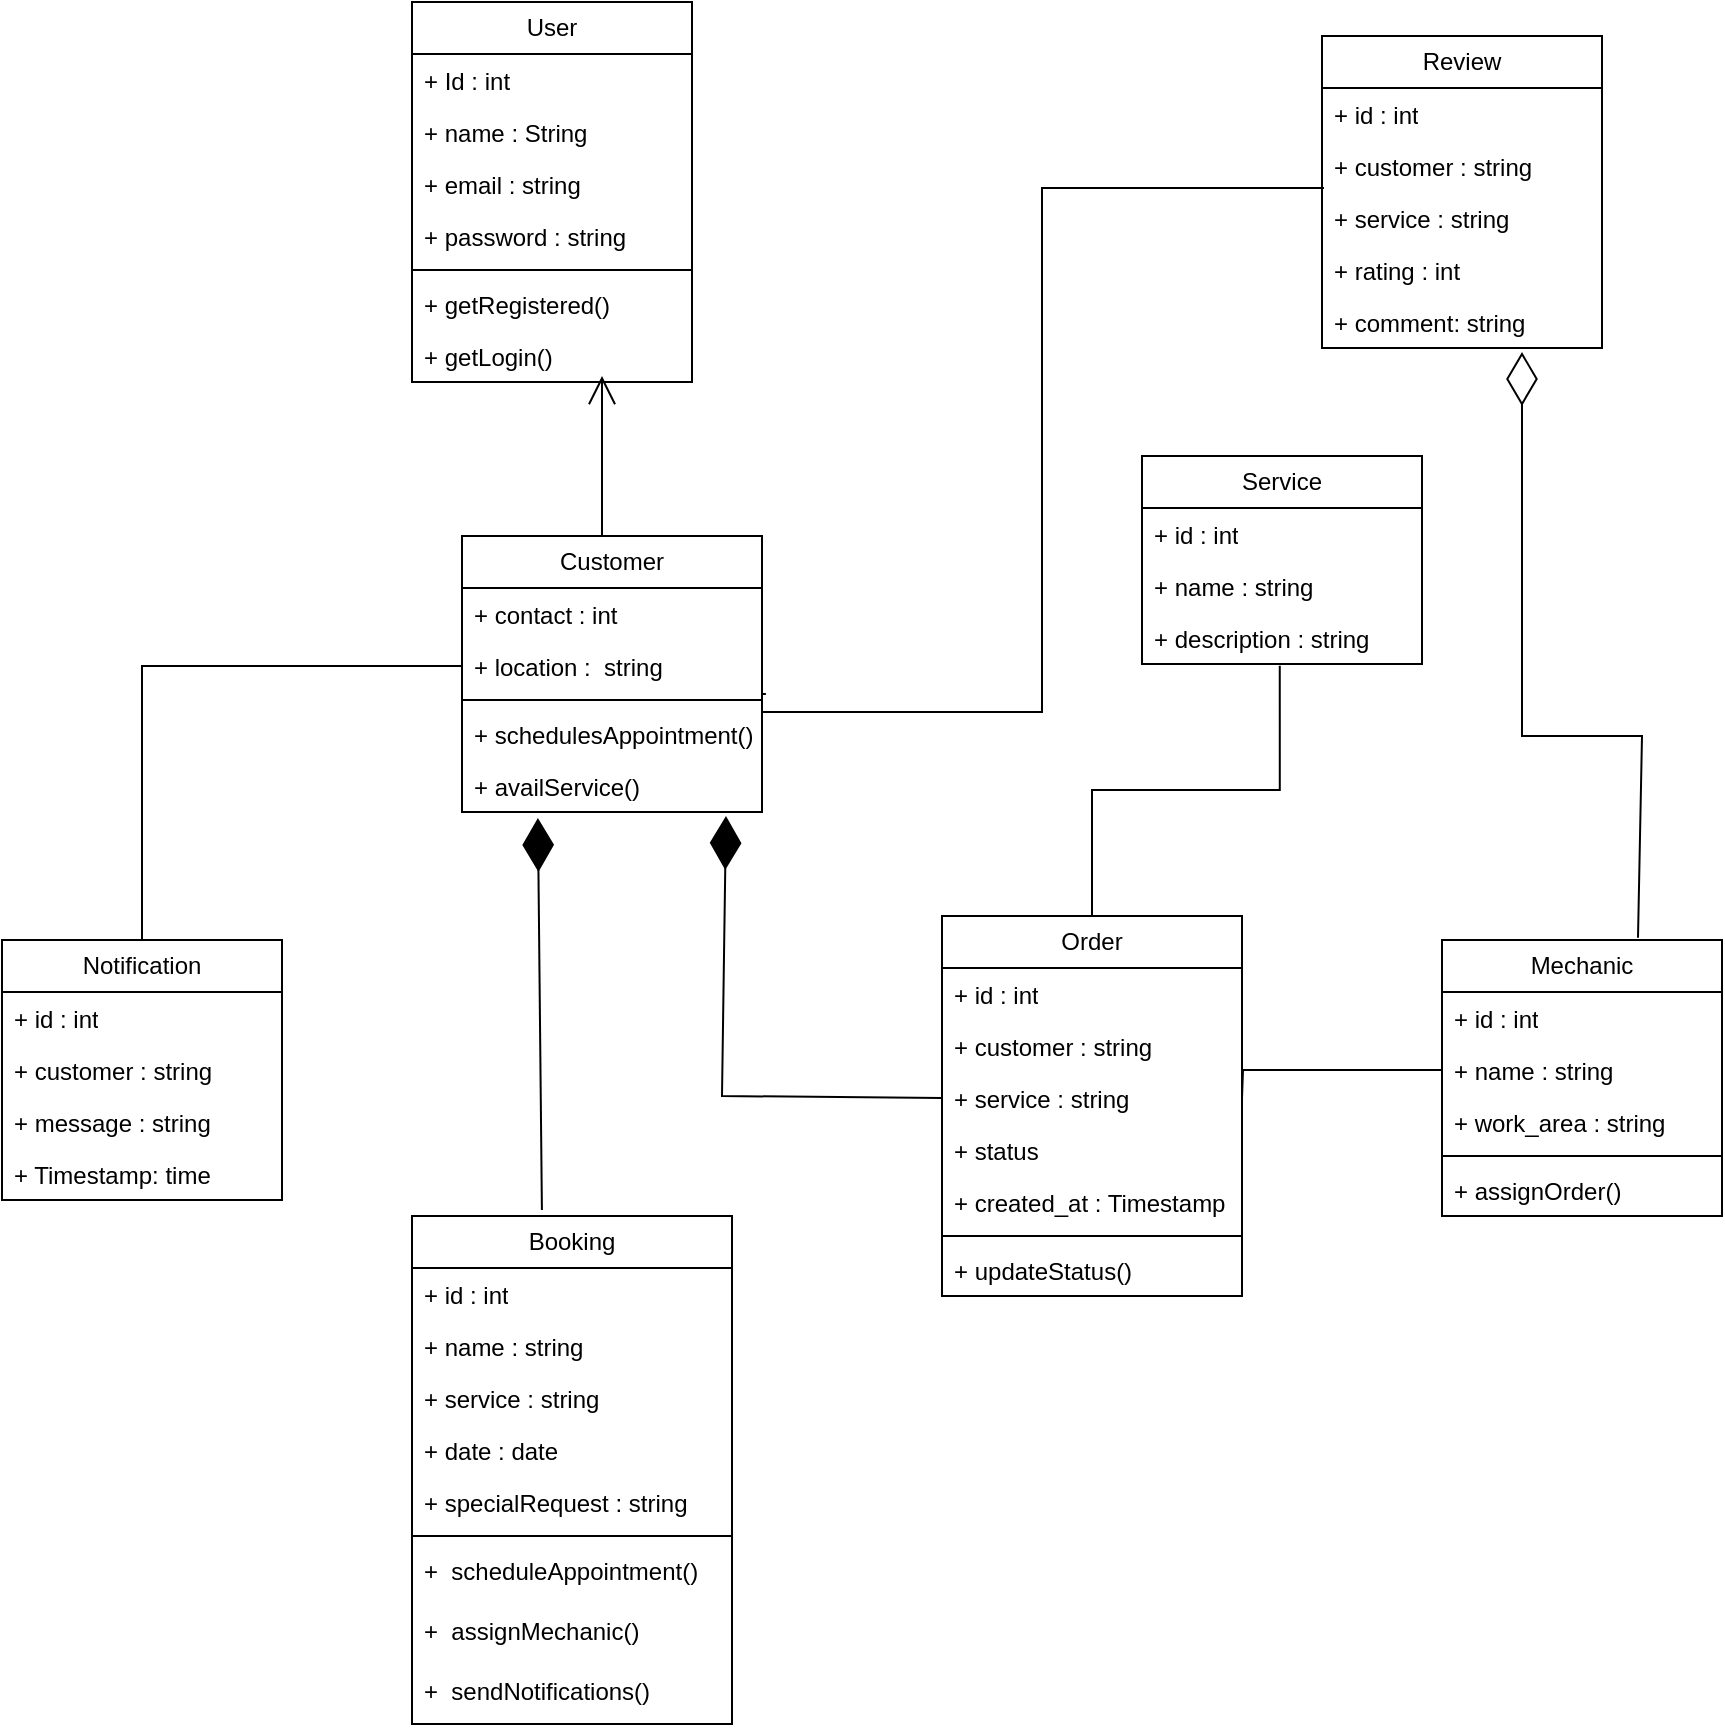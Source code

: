 <mxfile version="23.0.1" type="github">
  <diagram name="Page-1" id="Vr-pI7ysQac8gZkkRHn0">
    <mxGraphModel dx="1728" dy="486" grid="1" gridSize="10" guides="1" tooltips="1" connect="1" arrows="1" fold="1" page="1" pageScale="1" pageWidth="850" pageHeight="1100" math="0" shadow="0">
      <root>

        <mxCell id="0" />
        <mxCell id="1" parent="0" />
        <mxCell id="Se9huOcNwOPTPj5orj3f-1" value="User" style="swimlane;fontStyle=0;childLayout=stackLayout;horizontal=1;startSize=26;fillColor=none;horizontalStack=0;resizeParent=1;resizeParentMax=0;resizeLast=0;collapsible=1;marginBottom=0;whiteSpace=wrap;html=1;" parent="1" vertex="1">
          <mxGeometry x="105" y="53" width="140" height="190" as="geometry" />
        </mxCell>
        <mxCell id="Se9huOcNwOPTPj5orj3f-2" value="+ Id : int&amp;nbsp;" style="text;strokeColor=none;fillColor=none;align=left;verticalAlign=top;spacingLeft=4;spacingRight=4;overflow=hidden;rotatable=0;points=[[0,0.5],[1,0.5]];portConstraint=eastwest;whiteSpace=wrap;html=1;" parent="Se9huOcNwOPTPj5orj3f-1" vertex="1">
          <mxGeometry y="26" width="140" height="26" as="geometry" />
        </mxCell>
        <mxCell id="Se9huOcNwOPTPj5orj3f-3" value="+ name : String" style="text;strokeColor=none;fillColor=none;align=left;verticalAlign=top;spacingLeft=4;spacingRight=4;overflow=hidden;rotatable=0;points=[[0,0.5],[1,0.5]];portConstraint=eastwest;whiteSpace=wrap;html=1;" parent="Se9huOcNwOPTPj5orj3f-1" vertex="1">
          <mxGeometry y="52" width="140" height="26" as="geometry" />
        </mxCell>
        <mxCell id="Se9huOcNwOPTPj5orj3f-4" value="+ email : string" style="text;strokeColor=none;fillColor=none;align=left;verticalAlign=top;spacingLeft=4;spacingRight=4;overflow=hidden;rotatable=0;points=[[0,0.5],[1,0.5]];portConstraint=eastwest;whiteSpace=wrap;html=1;" parent="Se9huOcNwOPTPj5orj3f-1" vertex="1">
          <mxGeometry y="78" width="140" height="26" as="geometry" />
        </mxCell>
        <mxCell id="Se9huOcNwOPTPj5orj3f-33" value="+ password : string" style="text;strokeColor=none;fillColor=none;align=left;verticalAlign=top;spacingLeft=4;spacingRight=4;overflow=hidden;rotatable=0;points=[[0,0.5],[1,0.5]];portConstraint=eastwest;whiteSpace=wrap;html=1;" parent="Se9huOcNwOPTPj5orj3f-1" vertex="1">
          <mxGeometry y="104" width="140" height="26" as="geometry" />
        </mxCell>
        <mxCell id="Se9huOcNwOPTPj5orj3f-44" value="" style="line;strokeWidth=1;fillColor=none;align=left;verticalAlign=middle;spacingTop=-1;spacingLeft=3;spacingRight=3;rotatable=0;labelPosition=right;points=[];portConstraint=eastwest;strokeColor=inherit;" parent="Se9huOcNwOPTPj5orj3f-1" vertex="1">
          <mxGeometry y="130" width="140" height="8" as="geometry" />
        </mxCell>
        <mxCell id="Se9huOcNwOPTPj5orj3f-43" value="+ getRegistered()" style="text;strokeColor=none;fillColor=none;align=left;verticalAlign=top;spacingLeft=4;spacingRight=4;overflow=hidden;rotatable=0;points=[[0,0.5],[1,0.5]];portConstraint=eastwest;whiteSpace=wrap;html=1;" parent="Se9huOcNwOPTPj5orj3f-1" vertex="1">
          <mxGeometry y="138" width="140" height="26" as="geometry" />
        </mxCell>
        <mxCell id="Se9huOcNwOPTPj5orj3f-45" value="+ getLogin()" style="text;strokeColor=none;fillColor=none;align=left;verticalAlign=top;spacingLeft=4;spacingRight=4;overflow=hidden;rotatable=0;points=[[0,0.5],[1,0.5]];portConstraint=eastwest;whiteSpace=wrap;html=1;" parent="Se9huOcNwOPTPj5orj3f-1" vertex="1">
          <mxGeometry y="164" width="140" height="26" as="geometry" />
        </mxCell>
        <mxCell id="Se9huOcNwOPTPj5orj3f-5" value="Service" style="swimlane;fontStyle=0;childLayout=stackLayout;horizontal=1;startSize=26;fillColor=none;horizontalStack=0;resizeParent=1;resizeParentMax=0;resizeLast=0;collapsible=1;marginBottom=0;whiteSpace=wrap;html=1;" parent="1" vertex="1">
          <mxGeometry x="470" y="280" width="140" height="104" as="geometry" />
        </mxCell>
        <mxCell id="Se9huOcNwOPTPj5orj3f-7" value="+ id : int" style="text;strokeColor=none;fillColor=none;align=left;verticalAlign=top;spacingLeft=4;spacingRight=4;overflow=hidden;rotatable=0;points=[[0,0.5],[1,0.5]];portConstraint=eastwest;whiteSpace=wrap;html=1;" parent="Se9huOcNwOPTPj5orj3f-5" vertex="1">
          <mxGeometry y="26" width="140" height="26" as="geometry" />
        </mxCell>
        <mxCell id="Se9huOcNwOPTPj5orj3f-6" value="+ name : string" style="text;strokeColor=none;fillColor=none;align=left;verticalAlign=top;spacingLeft=4;spacingRight=4;overflow=hidden;rotatable=0;points=[[0,0.5],[1,0.5]];portConstraint=eastwest;whiteSpace=wrap;html=1;" parent="Se9huOcNwOPTPj5orj3f-5" vertex="1">
          <mxGeometry y="52" width="140" height="26" as="geometry" />
        </mxCell>
        <mxCell id="Se9huOcNwOPTPj5orj3f-8" value="+ description : string" style="text;strokeColor=none;fillColor=none;align=left;verticalAlign=top;spacingLeft=4;spacingRight=4;overflow=hidden;rotatable=0;points=[[0,0.5],[1,0.5]];portConstraint=eastwest;whiteSpace=wrap;html=1;" parent="Se9huOcNwOPTPj5orj3f-5" vertex="1">
          <mxGeometry y="78" width="140" height="26" as="geometry" />
        </mxCell>
        <mxCell id="Se9huOcNwOPTPj5orj3f-9" value="Customer" style="swimlane;fontStyle=0;childLayout=stackLayout;horizontal=1;startSize=26;fillColor=none;horizontalStack=0;resizeParent=1;resizeParentMax=0;resizeLast=0;collapsible=1;marginBottom=0;whiteSpace=wrap;html=1;" parent="1" vertex="1">
          <mxGeometry x="130" y="320" width="150" height="138" as="geometry" />
        </mxCell>
        <mxCell id="Se9huOcNwOPTPj5orj3f-10" value="+ contact : int" style="text;strokeColor=none;fillColor=none;align=left;verticalAlign=top;spacingLeft=4;spacingRight=4;overflow=hidden;rotatable=0;points=[[0,0.5],[1,0.5]];portConstraint=eastwest;whiteSpace=wrap;html=1;" parent="Se9huOcNwOPTPj5orj3f-9" vertex="1">
          <mxGeometry y="26" width="150" height="26" as="geometry" />
        </mxCell>
        <mxCell id="Se9huOcNwOPTPj5orj3f-11" value="+ location :&amp;nbsp; string" style="text;strokeColor=none;fillColor=none;align=left;verticalAlign=top;spacingLeft=4;spacingRight=4;overflow=hidden;rotatable=0;points=[[0,0.5],[1,0.5]];portConstraint=eastwest;whiteSpace=wrap;html=1;" parent="Se9huOcNwOPTPj5orj3f-9" vertex="1">
          <mxGeometry y="52" width="150" height="26" as="geometry" />
        </mxCell>
        <mxCell id="Se9huOcNwOPTPj5orj3f-47" value="" style="line;strokeWidth=1;fillColor=none;align=left;verticalAlign=middle;spacingTop=-1;spacingLeft=3;spacingRight=3;rotatable=0;labelPosition=right;points=[];portConstraint=eastwest;strokeColor=inherit;" parent="Se9huOcNwOPTPj5orj3f-9" vertex="1">
          <mxGeometry y="78" width="150" height="8" as="geometry" />
        </mxCell>
        <mxCell id="Se9huOcNwOPTPj5orj3f-46" value="+ schedulesAppointment()" style="text;strokeColor=none;fillColor=none;align=left;verticalAlign=top;spacingLeft=4;spacingRight=4;overflow=hidden;rotatable=0;points=[[0,0.5],[1,0.5]];portConstraint=eastwest;whiteSpace=wrap;html=1;" parent="Se9huOcNwOPTPj5orj3f-9" vertex="1">
          <mxGeometry y="86" width="150" height="26" as="geometry" />
        </mxCell>
        <mxCell id="Se9huOcNwOPTPj5orj3f-48" value="+ availService()" style="text;strokeColor=none;fillColor=none;align=left;verticalAlign=top;spacingLeft=4;spacingRight=4;overflow=hidden;rotatable=0;points=[[0,0.5],[1,0.5]];portConstraint=eastwest;whiteSpace=wrap;html=1;" parent="Se9huOcNwOPTPj5orj3f-9" vertex="1">
          <mxGeometry y="112" width="150" height="26" as="geometry" />
        </mxCell>
        <mxCell id="Se9huOcNwOPTPj5orj3f-13" value="Order" style="swimlane;fontStyle=0;childLayout=stackLayout;horizontal=1;startSize=26;fillColor=none;horizontalStack=0;resizeParent=1;resizeParentMax=0;resizeLast=0;collapsible=1;marginBottom=0;whiteSpace=wrap;html=1;" parent="1" vertex="1">
          <mxGeometry x="370" y="510" width="150" height="190" as="geometry" />
        </mxCell>
        <mxCell id="Se9huOcNwOPTPj5orj3f-14" value="+ id : int" style="text;strokeColor=none;fillColor=none;align=left;verticalAlign=top;spacingLeft=4;spacingRight=4;overflow=hidden;rotatable=0;points=[[0,0.5],[1,0.5]];portConstraint=eastwest;whiteSpace=wrap;html=1;" parent="Se9huOcNwOPTPj5orj3f-13" vertex="1">
          <mxGeometry y="26" width="150" height="26" as="geometry" />
        </mxCell>
        <mxCell id="Se9huOcNwOPTPj5orj3f-15" value="+ customer : string" style="text;strokeColor=none;fillColor=none;align=left;verticalAlign=top;spacingLeft=4;spacingRight=4;overflow=hidden;rotatable=0;points=[[0,0.5],[1,0.5]];portConstraint=eastwest;whiteSpace=wrap;html=1;" parent="Se9huOcNwOPTPj5orj3f-13" vertex="1">
          <mxGeometry y="52" width="150" height="26" as="geometry" />
        </mxCell>
        <mxCell id="Se9huOcNwOPTPj5orj3f-16" value="+ service : string" style="text;strokeColor=none;fillColor=none;align=left;verticalAlign=top;spacingLeft=4;spacingRight=4;overflow=hidden;rotatable=0;points=[[0,0.5],[1,0.5]];portConstraint=eastwest;whiteSpace=wrap;html=1;" parent="Se9huOcNwOPTPj5orj3f-13" vertex="1">
          <mxGeometry y="78" width="150" height="26" as="geometry" />
        </mxCell>
        <mxCell id="Se9huOcNwOPTPj5orj3f-61" value="" style="endArrow=none;html=1;edgeStyle=orthogonalEdgeStyle;rounded=0;entryX=0;entryY=0.5;entryDx=0;entryDy=0;" parent="Se9huOcNwOPTPj5orj3f-13" target="Se9huOcNwOPTPj5orj3f-23" edge="1">
          <mxGeometry relative="1" as="geometry">
            <mxPoint x="150" y="91" as="sourcePoint" />
            <mxPoint x="300" y="94" as="targetPoint" />
          </mxGeometry>
        </mxCell>
        <mxCell id="Se9huOcNwOPTPj5orj3f-34" value="+ status" style="text;strokeColor=none;fillColor=none;align=left;verticalAlign=top;spacingLeft=4;spacingRight=4;overflow=hidden;rotatable=0;points=[[0,0.5],[1,0.5]];portConstraint=eastwest;whiteSpace=wrap;html=1;" parent="Se9huOcNwOPTPj5orj3f-13" vertex="1">
          <mxGeometry y="104" width="150" height="26" as="geometry" />
        </mxCell>
        <mxCell id="Se9huOcNwOPTPj5orj3f-35" value="+ created_at : Timestamp" style="text;strokeColor=none;fillColor=none;align=left;verticalAlign=top;spacingLeft=4;spacingRight=4;overflow=hidden;rotatable=0;points=[[0,0.5],[1,0.5]];portConstraint=eastwest;whiteSpace=wrap;html=1;" parent="Se9huOcNwOPTPj5orj3f-13" vertex="1">
          <mxGeometry y="130" width="150" height="26" as="geometry" />
        </mxCell>
        <mxCell id="Se9huOcNwOPTPj5orj3f-51" value="" style="line;strokeWidth=1;fillColor=none;align=left;verticalAlign=middle;spacingTop=-1;spacingLeft=3;spacingRight=3;rotatable=0;labelPosition=right;points=[];portConstraint=eastwest;strokeColor=inherit;" parent="Se9huOcNwOPTPj5orj3f-13" vertex="1">
          <mxGeometry y="156" width="150" height="8" as="geometry" />
        </mxCell>
        <mxCell id="Se9huOcNwOPTPj5orj3f-49" value="+ updateStatus()" style="text;strokeColor=none;fillColor=none;align=left;verticalAlign=top;spacingLeft=4;spacingRight=4;overflow=hidden;rotatable=0;points=[[0,0.5],[1,0.5]];portConstraint=eastwest;whiteSpace=wrap;html=1;" parent="Se9huOcNwOPTPj5orj3f-13" vertex="1">
          <mxGeometry y="164" width="150" height="26" as="geometry" />
        </mxCell>
        <mxCell id="Se9huOcNwOPTPj5orj3f-17" value="Notification" style="swimlane;fontStyle=0;childLayout=stackLayout;horizontal=1;startSize=26;fillColor=none;horizontalStack=0;resizeParent=1;resizeParentMax=0;resizeLast=0;collapsible=1;marginBottom=0;whiteSpace=wrap;html=1;" parent="1" vertex="1">
          <mxGeometry x="-100" y="522" width="140" height="130" as="geometry" />
        </mxCell>
        <mxCell id="Se9huOcNwOPTPj5orj3f-18" value="+ id : int" style="text;strokeColor=none;fillColor=none;align=left;verticalAlign=top;spacingLeft=4;spacingRight=4;overflow=hidden;rotatable=0;points=[[0,0.5],[1,0.5]];portConstraint=eastwest;whiteSpace=wrap;html=1;" parent="Se9huOcNwOPTPj5orj3f-17" vertex="1">
          <mxGeometry y="26" width="140" height="26" as="geometry" />
        </mxCell>
        <mxCell id="Se9huOcNwOPTPj5orj3f-19" value="+ customer : string" style="text;strokeColor=none;fillColor=none;align=left;verticalAlign=top;spacingLeft=4;spacingRight=4;overflow=hidden;rotatable=0;points=[[0,0.5],[1,0.5]];portConstraint=eastwest;whiteSpace=wrap;html=1;" parent="Se9huOcNwOPTPj5orj3f-17" vertex="1">
          <mxGeometry y="52" width="140" height="26" as="geometry" />
        </mxCell>
        <mxCell id="Se9huOcNwOPTPj5orj3f-20" value="+ message : string" style="text;strokeColor=none;fillColor=none;align=left;verticalAlign=top;spacingLeft=4;spacingRight=4;overflow=hidden;rotatable=0;points=[[0,0.5],[1,0.5]];portConstraint=eastwest;whiteSpace=wrap;html=1;" parent="Se9huOcNwOPTPj5orj3f-17" vertex="1">
          <mxGeometry y="78" width="140" height="26" as="geometry" />
        </mxCell>
        <mxCell id="Se9huOcNwOPTPj5orj3f-36" value="+ Timestamp: time" style="text;strokeColor=none;fillColor=none;align=left;verticalAlign=top;spacingLeft=4;spacingRight=4;overflow=hidden;rotatable=0;points=[[0,0.5],[1,0.5]];portConstraint=eastwest;whiteSpace=wrap;html=1;" parent="Se9huOcNwOPTPj5orj3f-17" vertex="1">
          <mxGeometry y="104" width="140" height="26" as="geometry" />
        </mxCell>
        <mxCell id="Se9huOcNwOPTPj5orj3f-21" value="Mechanic" style="swimlane;fontStyle=0;childLayout=stackLayout;horizontal=1;startSize=26;fillColor=none;horizontalStack=0;resizeParent=1;resizeParentMax=0;resizeLast=0;collapsible=1;marginBottom=0;whiteSpace=wrap;html=1;" parent="1" vertex="1">
          <mxGeometry x="620" y="522" width="140" height="138" as="geometry" />
        </mxCell>
        <mxCell id="Se9huOcNwOPTPj5orj3f-22" value="+ id : int" style="text;strokeColor=none;fillColor=none;align=left;verticalAlign=top;spacingLeft=4;spacingRight=4;overflow=hidden;rotatable=0;points=[[0,0.5],[1,0.5]];portConstraint=eastwest;whiteSpace=wrap;html=1;" parent="Se9huOcNwOPTPj5orj3f-21" vertex="1">
          <mxGeometry y="26" width="140" height="26" as="geometry" />
        </mxCell>
        <mxCell id="Se9huOcNwOPTPj5orj3f-23" value="+ name : string" style="text;strokeColor=none;fillColor=none;align=left;verticalAlign=top;spacingLeft=4;spacingRight=4;overflow=hidden;rotatable=0;points=[[0,0.5],[1,0.5]];portConstraint=eastwest;whiteSpace=wrap;html=1;" parent="Se9huOcNwOPTPj5orj3f-21" vertex="1">
          <mxGeometry y="52" width="140" height="26" as="geometry" />
        </mxCell>
        <mxCell id="Se9huOcNwOPTPj5orj3f-24" value="+ work_area : string" style="text;strokeColor=none;fillColor=none;align=left;verticalAlign=top;spacingLeft=4;spacingRight=4;overflow=hidden;rotatable=0;points=[[0,0.5],[1,0.5]];portConstraint=eastwest;whiteSpace=wrap;html=1;" parent="Se9huOcNwOPTPj5orj3f-21" vertex="1">
          <mxGeometry y="78" width="140" height="26" as="geometry" />
        </mxCell>
        <mxCell id="Se9huOcNwOPTPj5orj3f-52" value="" style="line;strokeWidth=1;fillColor=none;align=left;verticalAlign=middle;spacingTop=-1;spacingLeft=3;spacingRight=3;rotatable=0;labelPosition=right;points=[];portConstraint=eastwest;strokeColor=inherit;" parent="Se9huOcNwOPTPj5orj3f-21" vertex="1">
          <mxGeometry y="104" width="140" height="8" as="geometry" />
        </mxCell>
        <mxCell id="Se9huOcNwOPTPj5orj3f-50" value="+ assignOrder()" style="text;strokeColor=none;fillColor=none;align=left;verticalAlign=top;spacingLeft=4;spacingRight=4;overflow=hidden;rotatable=0;points=[[0,0.5],[1,0.5]];portConstraint=eastwest;whiteSpace=wrap;html=1;" parent="Se9huOcNwOPTPj5orj3f-21" vertex="1">
          <mxGeometry y="112" width="140" height="26" as="geometry" />
        </mxCell>
        <mxCell id="Se9huOcNwOPTPj5orj3f-25" value="Review" style="swimlane;fontStyle=0;childLayout=stackLayout;horizontal=1;startSize=26;fillColor=none;horizontalStack=0;resizeParent=1;resizeParentMax=0;resizeLast=0;collapsible=1;marginBottom=0;whiteSpace=wrap;html=1;" parent="1" vertex="1">
          <mxGeometry x="560" y="70" width="140" height="156" as="geometry" />
        </mxCell>
        <mxCell id="Se9huOcNwOPTPj5orj3f-26" value="+ id : int" style="text;strokeColor=none;fillColor=none;align=left;verticalAlign=top;spacingLeft=4;spacingRight=4;overflow=hidden;rotatable=0;points=[[0,0.5],[1,0.5]];portConstraint=eastwest;whiteSpace=wrap;html=1;" parent="Se9huOcNwOPTPj5orj3f-25" vertex="1">
          <mxGeometry y="26" width="140" height="26" as="geometry" />
        </mxCell>
        <mxCell id="Se9huOcNwOPTPj5orj3f-27" value="+ customer : string" style="text;strokeColor=none;fillColor=none;align=left;verticalAlign=top;spacingLeft=4;spacingRight=4;overflow=hidden;rotatable=0;points=[[0,0.5],[1,0.5]];portConstraint=eastwest;whiteSpace=wrap;html=1;" parent="Se9huOcNwOPTPj5orj3f-25" vertex="1">
          <mxGeometry y="52" width="140" height="26" as="geometry" />
        </mxCell>
        <mxCell id="Se9huOcNwOPTPj5orj3f-28" value="+ service : string" style="text;strokeColor=none;fillColor=none;align=left;verticalAlign=top;spacingLeft=4;spacingRight=4;overflow=hidden;rotatable=0;points=[[0,0.5],[1,0.5]];portConstraint=eastwest;whiteSpace=wrap;html=1;" parent="Se9huOcNwOPTPj5orj3f-25" vertex="1">
          <mxGeometry y="78" width="140" height="26" as="geometry" />
        </mxCell>
        <mxCell id="Se9huOcNwOPTPj5orj3f-37" value="+ rating : int" style="text;strokeColor=none;fillColor=none;align=left;verticalAlign=top;spacingLeft=4;spacingRight=4;overflow=hidden;rotatable=0;points=[[0,0.5],[1,0.5]];portConstraint=eastwest;whiteSpace=wrap;html=1;" parent="Se9huOcNwOPTPj5orj3f-25" vertex="1">
          <mxGeometry y="104" width="140" height="26" as="geometry" />
        </mxCell>
        <mxCell id="Se9huOcNwOPTPj5orj3f-38" value="+ comment: string" style="text;strokeColor=none;fillColor=none;align=left;verticalAlign=top;spacingLeft=4;spacingRight=4;overflow=hidden;rotatable=0;points=[[0,0.5],[1,0.5]];portConstraint=eastwest;whiteSpace=wrap;html=1;" parent="Se9huOcNwOPTPj5orj3f-25" vertex="1">
          <mxGeometry y="130" width="140" height="26" as="geometry" />
        </mxCell>
        <mxCell id="Se9huOcNwOPTPj5orj3f-29" value="Booking" style="swimlane;fontStyle=0;childLayout=stackLayout;horizontal=1;startSize=26;fillColor=none;horizontalStack=0;resizeParent=1;resizeParentMax=0;resizeLast=0;collapsible=1;marginBottom=0;whiteSpace=wrap;html=1;" parent="1" vertex="1">
          <mxGeometry x="105" y="660" width="160" height="254" as="geometry" />
        </mxCell>
        <mxCell id="Se9huOcNwOPTPj5orj3f-30" value="+ id : int" style="text;strokeColor=none;fillColor=none;align=left;verticalAlign=top;spacingLeft=4;spacingRight=4;overflow=hidden;rotatable=0;points=[[0,0.5],[1,0.5]];portConstraint=eastwest;whiteSpace=wrap;html=1;" parent="Se9huOcNwOPTPj5orj3f-29" vertex="1">
          <mxGeometry y="26" width="160" height="26" as="geometry" />
        </mxCell>
        <mxCell id="Se9huOcNwOPTPj5orj3f-31" value="+ name : string" style="text;strokeColor=none;fillColor=none;align=left;verticalAlign=top;spacingLeft=4;spacingRight=4;overflow=hidden;rotatable=0;points=[[0,0.5],[1,0.5]];portConstraint=eastwest;whiteSpace=wrap;html=1;" parent="Se9huOcNwOPTPj5orj3f-29" vertex="1">
          <mxGeometry y="52" width="160" height="26" as="geometry" />
        </mxCell>
        <mxCell id="Se9huOcNwOPTPj5orj3f-32" value="+ service : string" style="text;strokeColor=none;fillColor=none;align=left;verticalAlign=top;spacingLeft=4;spacingRight=4;overflow=hidden;rotatable=0;points=[[0,0.5],[1,0.5]];portConstraint=eastwest;whiteSpace=wrap;html=1;" parent="Se9huOcNwOPTPj5orj3f-29" vertex="1">
          <mxGeometry y="78" width="160" height="26" as="geometry" />
        </mxCell>
        <mxCell id="Se9huOcNwOPTPj5orj3f-39" value="+ date : date" style="text;strokeColor=none;fillColor=none;align=left;verticalAlign=top;spacingLeft=4;spacingRight=4;overflow=hidden;rotatable=0;points=[[0,0.5],[1,0.5]];portConstraint=eastwest;whiteSpace=wrap;html=1;" parent="Se9huOcNwOPTPj5orj3f-29" vertex="1">
          <mxGeometry y="104" width="160" height="26" as="geometry" />
        </mxCell>
        <mxCell id="Se9huOcNwOPTPj5orj3f-40" value="+ specialRequest : string" style="text;strokeColor=none;fillColor=none;align=left;verticalAlign=top;spacingLeft=4;spacingRight=4;overflow=hidden;rotatable=0;points=[[0,0.5],[1,0.5]];portConstraint=eastwest;whiteSpace=wrap;html=1;" parent="Se9huOcNwOPTPj5orj3f-29" vertex="1">
          <mxGeometry y="130" width="160" height="26" as="geometry" />
        </mxCell>
        <mxCell id="Se9huOcNwOPTPj5orj3f-74" value="" style="line;strokeWidth=1;fillColor=none;align=left;verticalAlign=middle;spacingTop=-1;spacingLeft=3;spacingRight=3;rotatable=0;labelPosition=right;points=[];portConstraint=eastwest;strokeColor=inherit;" parent="Se9huOcNwOPTPj5orj3f-29" vertex="1">
          <mxGeometry y="156" width="160" height="8" as="geometry" />
        </mxCell>
        <mxCell id="Se9huOcNwOPTPj5orj3f-73" value="+&amp;nbsp; scheduleAppointment()" style="text;strokeColor=none;fillColor=none;align=left;verticalAlign=top;spacingLeft=4;spacingRight=4;overflow=hidden;rotatable=0;points=[[0,0.5],[1,0.5]];portConstraint=eastwest;whiteSpace=wrap;html=1;" parent="Se9huOcNwOPTPj5orj3f-29" vertex="1">
          <mxGeometry y="164" width="160" height="30" as="geometry" />
        </mxCell>
        <mxCell id="Se9huOcNwOPTPj5orj3f-75" value="+&amp;nbsp; assignMechanic()" style="text;strokeColor=none;fillColor=none;align=left;verticalAlign=top;spacingLeft=4;spacingRight=4;overflow=hidden;rotatable=0;points=[[0,0.5],[1,0.5]];portConstraint=eastwest;whiteSpace=wrap;html=1;" parent="Se9huOcNwOPTPj5orj3f-29" vertex="1">
          <mxGeometry y="194" width="160" height="30" as="geometry" />
        </mxCell>
        <mxCell id="Se9huOcNwOPTPj5orj3f-76" value="+&amp;nbsp; sendNotifications()" style="text;strokeColor=none;fillColor=none;align=left;verticalAlign=top;spacingLeft=4;spacingRight=4;overflow=hidden;rotatable=0;points=[[0,0.5],[1,0.5]];portConstraint=eastwest;whiteSpace=wrap;html=1;" parent="Se9huOcNwOPTPj5orj3f-29" vertex="1">
          <mxGeometry y="224" width="160" height="30" as="geometry" />
        </mxCell>
        <mxCell id="Se9huOcNwOPTPj5orj3f-42" value="" style="endArrow=open;endFill=1;endSize=12;html=1;rounded=0;" parent="1" edge="1">
          <mxGeometry width="160" relative="1" as="geometry">
            <mxPoint x="200" y="320" as="sourcePoint" />
            <mxPoint x="200" y="240" as="targetPoint" />
          </mxGeometry>
        </mxCell>
        <mxCell id="Se9huOcNwOPTPj5orj3f-53" value="" style="endArrow=none;html=1;edgeStyle=orthogonalEdgeStyle;rounded=0;entryX=0.492;entryY=1.032;entryDx=0;entryDy=0;entryPerimeter=0;" parent="1" source="Se9huOcNwOPTPj5orj3f-13" target="Se9huOcNwOPTPj5orj3f-8" edge="1">
          <mxGeometry relative="1" as="geometry">
            <mxPoint x="321" y="490" as="sourcePoint" />
            <mxPoint x="319" y="150" as="targetPoint" />
            <Array as="points" />
          </mxGeometry>
        </mxCell>
        <mxCell id="Se9huOcNwOPTPj5orj3f-68" value="" style="endArrow=diamondThin;endFill=1;endSize=24;html=1;rounded=0;exitX=0;exitY=0.5;exitDx=0;exitDy=0;entryX=0.88;entryY=1.077;entryDx=0;entryDy=0;entryPerimeter=0;" parent="1" source="Se9huOcNwOPTPj5orj3f-16" target="Se9huOcNwOPTPj5orj3f-48" edge="1">
          <mxGeometry width="160" relative="1" as="geometry">
            <mxPoint x="180" y="530" as="sourcePoint" />
            <mxPoint x="300" y="440" as="targetPoint" />
            <Array as="points">
              <mxPoint x="260" y="600" />
            </Array>
          </mxGeometry>
        </mxCell>
        <mxCell id="Se9huOcNwOPTPj5orj3f-69" value="" style="endArrow=none;html=1;edgeStyle=orthogonalEdgeStyle;rounded=0;entryX=0;entryY=0.5;entryDx=0;entryDy=0;" parent="1" source="Se9huOcNwOPTPj5orj3f-17" target="Se9huOcNwOPTPj5orj3f-11" edge="1">
          <mxGeometry relative="1" as="geometry">
            <mxPoint x="-60" y="480" as="sourcePoint" />
            <mxPoint x="39.5" y="360" as="targetPoint" />
          </mxGeometry>
        </mxCell>
        <mxCell id="Se9huOcNwOPTPj5orj3f-72" value="" style="endArrow=diamondThin;endFill=1;endSize=24;html=1;rounded=0;entryX=0.253;entryY=1.115;entryDx=0;entryDy=0;entryPerimeter=0;exitX=0.406;exitY=-0.012;exitDx=0;exitDy=0;exitPerimeter=0;" parent="1" target="Se9huOcNwOPTPj5orj3f-48" edge="1" source="Se9huOcNwOPTPj5orj3f-29">
          <mxGeometry width="160" relative="1" as="geometry">
            <mxPoint x="160" y="650" as="sourcePoint" />
            <mxPoint x="240" y="550" as="targetPoint" />
          </mxGeometry>
        </mxCell>
        <mxCell id="Se9huOcNwOPTPj5orj3f-78" value="" style="endArrow=diamondThin;endFill=0;endSize=24;html=1;rounded=0;exitX=0.7;exitY=-0.008;exitDx=0;exitDy=0;exitPerimeter=0;" parent="1" source="Se9huOcNwOPTPj5orj3f-21" edge="1">
          <mxGeometry width="160" relative="1" as="geometry">
            <mxPoint x="720" y="510" as="sourcePoint" />
            <mxPoint x="660" y="228" as="targetPoint" />
            <Array as="points">
              <mxPoint x="720" y="420" />
              <mxPoint x="660" y="420" />
              <mxPoint x="660" y="328" />
            </Array>
          </mxGeometry>
        </mxCell>
        <mxCell id="dZg8-RvHACq9_Se2BUoK-1" value="" style="endArrow=none;html=1;edgeStyle=orthogonalEdgeStyle;rounded=0;entryX=0.007;entryY=0.923;entryDx=0;entryDy=0;entryPerimeter=0;exitX=1.013;exitY=1.038;exitDx=0;exitDy=0;exitPerimeter=0;" edge="1" parent="1" source="Se9huOcNwOPTPj5orj3f-11" target="Se9huOcNwOPTPj5orj3f-27">
          <mxGeometry relative="1" as="geometry">
            <mxPoint x="340" y="400" as="sourcePoint" />
            <mxPoint x="480" y="150" as="targetPoint" />
            <Array as="points">
              <mxPoint x="280" y="399" />
              <mxPoint x="280" y="408" />
              <mxPoint x="420" y="408" />
              <mxPoint x="420" y="146" />
            </Array>
          </mxGeometry>
        </mxCell>
      </root>
    </mxGraphModel>
  </diagram>
</mxfile>
